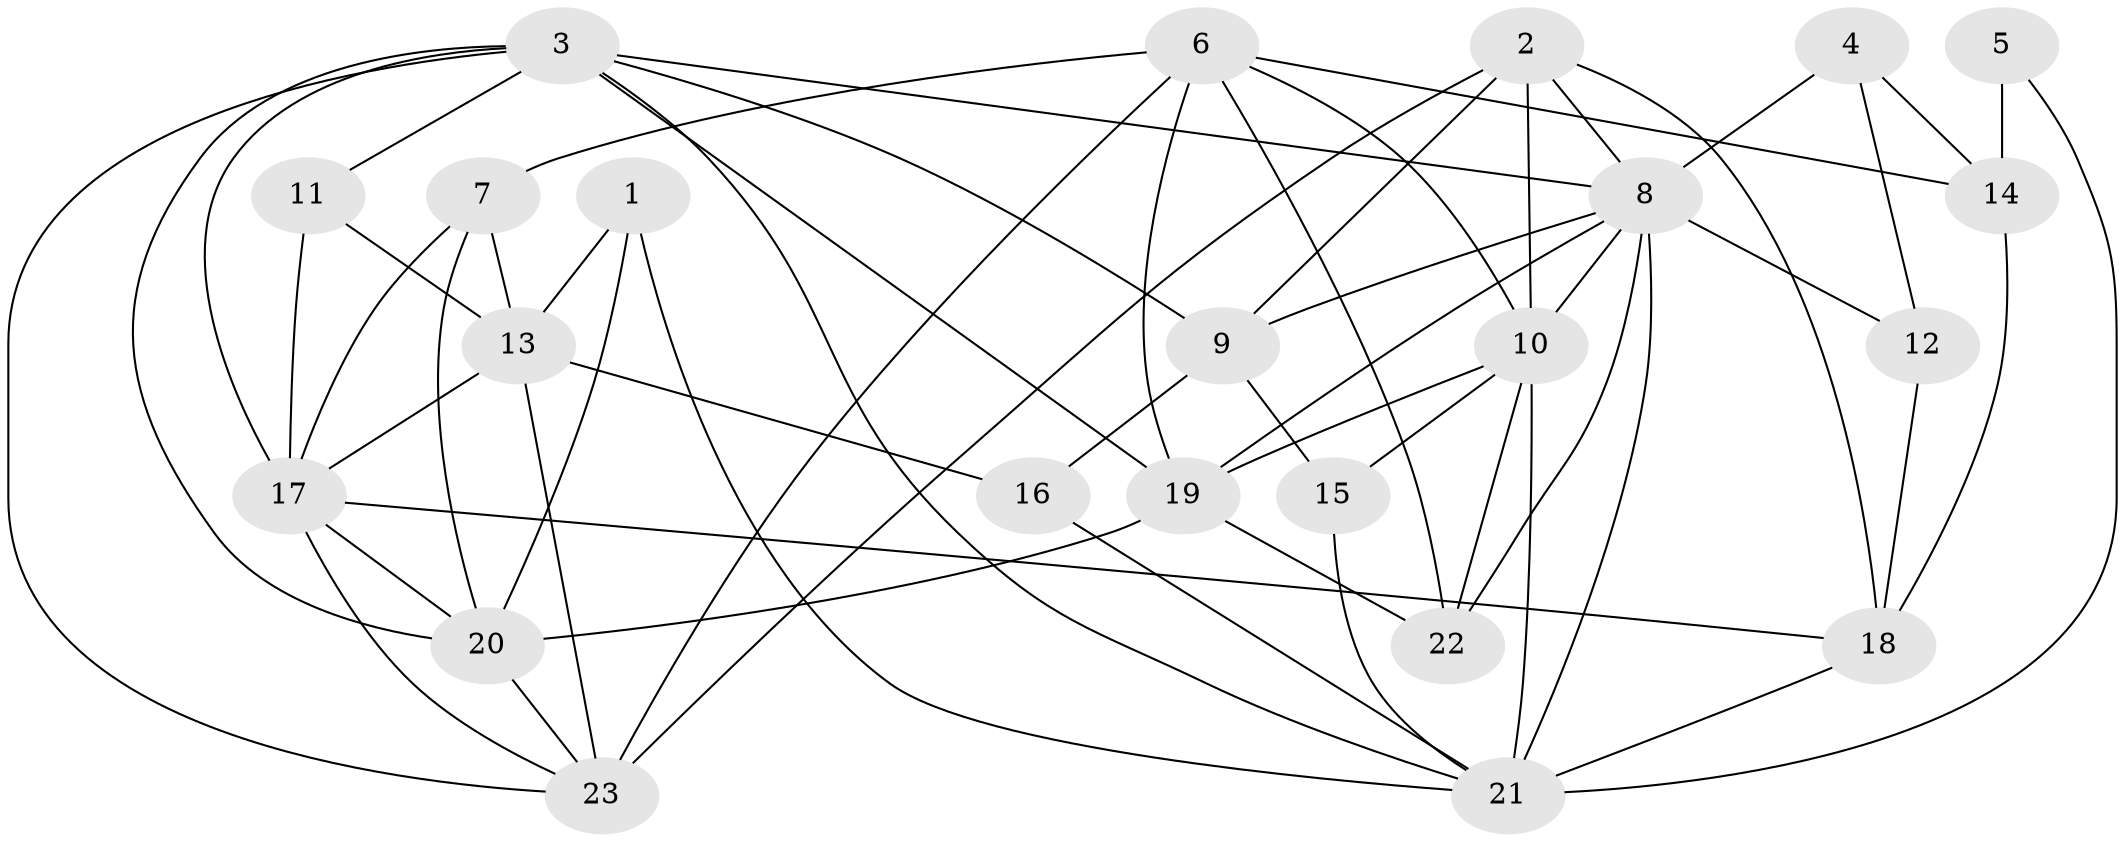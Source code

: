 // original degree distribution, {3: 0.30357142857142855, 2: 0.07142857142857142, 4: 0.2857142857142857, 5: 0.23214285714285715, 6: 0.10714285714285714}
// Generated by graph-tools (version 1.1) at 2025/37/03/04/25 23:37:13]
// undirected, 23 vertices, 58 edges
graph export_dot {
  node [color=gray90,style=filled];
  1;
  2;
  3;
  4;
  5;
  6;
  7;
  8;
  9;
  10;
  11;
  12;
  13;
  14;
  15;
  16;
  17;
  18;
  19;
  20;
  21;
  22;
  23;
  1 -- 13 [weight=1.0];
  1 -- 20 [weight=2.0];
  1 -- 21 [weight=1.0];
  2 -- 8 [weight=1.0];
  2 -- 9 [weight=1.0];
  2 -- 10 [weight=1.0];
  2 -- 18 [weight=1.0];
  2 -- 23 [weight=2.0];
  3 -- 8 [weight=1.0];
  3 -- 9 [weight=1.0];
  3 -- 11 [weight=1.0];
  3 -- 17 [weight=2.0];
  3 -- 19 [weight=2.0];
  3 -- 20 [weight=1.0];
  3 -- 21 [weight=1.0];
  3 -- 23 [weight=1.0];
  4 -- 8 [weight=1.0];
  4 -- 12 [weight=1.0];
  4 -- 14 [weight=1.0];
  5 -- 14 [weight=3.0];
  5 -- 21 [weight=1.0];
  6 -- 7 [weight=2.0];
  6 -- 10 [weight=1.0];
  6 -- 14 [weight=3.0];
  6 -- 19 [weight=1.0];
  6 -- 22 [weight=1.0];
  6 -- 23 [weight=2.0];
  7 -- 13 [weight=1.0];
  7 -- 17 [weight=1.0];
  7 -- 20 [weight=1.0];
  8 -- 9 [weight=1.0];
  8 -- 10 [weight=2.0];
  8 -- 12 [weight=1.0];
  8 -- 19 [weight=1.0];
  8 -- 21 [weight=1.0];
  8 -- 22 [weight=1.0];
  9 -- 15 [weight=1.0];
  9 -- 16 [weight=1.0];
  10 -- 15 [weight=1.0];
  10 -- 19 [weight=1.0];
  10 -- 21 [weight=1.0];
  10 -- 22 [weight=1.0];
  11 -- 13 [weight=1.0];
  11 -- 17 [weight=2.0];
  12 -- 18 [weight=2.0];
  13 -- 16 [weight=1.0];
  13 -- 17 [weight=1.0];
  13 -- 23 [weight=1.0];
  14 -- 18 [weight=1.0];
  15 -- 21 [weight=1.0];
  16 -- 21 [weight=1.0];
  17 -- 18 [weight=2.0];
  17 -- 20 [weight=1.0];
  17 -- 23 [weight=1.0];
  18 -- 21 [weight=1.0];
  19 -- 20 [weight=1.0];
  19 -- 22 [weight=2.0];
  20 -- 23 [weight=2.0];
}
